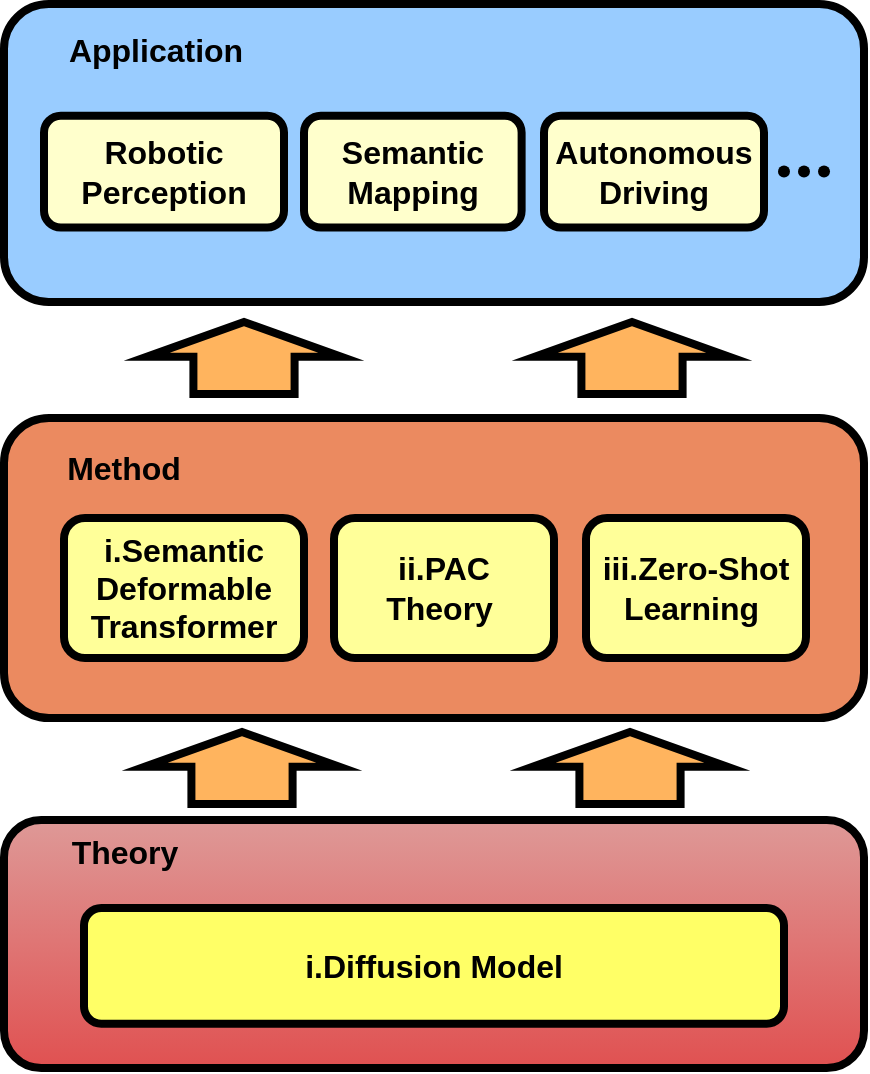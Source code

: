 <mxfile version="24.0.1" type="github">
  <diagram name="Page-1" id="dj07TxTokKtc0p4vmlVk">
    <mxGraphModel dx="996" dy="589" grid="1" gridSize="10" guides="1" tooltips="1" connect="1" arrows="1" fold="1" page="1" pageScale="1" pageWidth="850" pageHeight="1100" math="0" shadow="0">
      <root>
        <mxCell id="0" />
        <mxCell id="1" parent="0" />
        <mxCell id="hjcjQeV8Ry2GHQEgtmlX-1" value="" style="group" vertex="1" connectable="0" parent="1">
          <mxGeometry x="100" y="621" width="430" height="124" as="geometry" />
        </mxCell>
        <mxCell id="hjcjQeV8Ry2GHQEgtmlX-2" value="" style="rounded=1;whiteSpace=wrap;html=1;strokeWidth=4;fillColor=#DE9997;strokeColor=#000000;fillStyle=auto;gradientColor=#E05151;" vertex="1" parent="hjcjQeV8Ry2GHQEgtmlX-1">
          <mxGeometry width="430.0" height="124" as="geometry" />
        </mxCell>
        <mxCell id="hjcjQeV8Ry2GHQEgtmlX-3" value="&lt;b&gt;&lt;font style=&quot;font-size: 16px;&quot;&gt;i.Diffusion Model&lt;/font&gt;&lt;/b&gt;" style="rounded=1;whiteSpace=wrap;html=1;strokeWidth=4;fillColor=#FFFF66;strokeColor=#000000;" vertex="1" parent="hjcjQeV8Ry2GHQEgtmlX-1">
          <mxGeometry x="40" y="43.997" width="350" height="57.867" as="geometry" />
        </mxCell>
        <mxCell id="hjcjQeV8Ry2GHQEgtmlX-4" value="Theory" style="text;html=1;strokeColor=none;fillColor=none;align=center;verticalAlign=middle;whiteSpace=wrap;rounded=0;fontStyle=1;fontSize=16;" vertex="1" parent="hjcjQeV8Ry2GHQEgtmlX-1">
          <mxGeometry x="30.001" y="3.307" width="61.429" height="24.8" as="geometry" />
        </mxCell>
        <mxCell id="hjcjQeV8Ry2GHQEgtmlX-5" value="" style="group;fillColor=default;" vertex="1" connectable="0" parent="1">
          <mxGeometry x="100" y="213" width="430" height="157" as="geometry" />
        </mxCell>
        <mxCell id="hjcjQeV8Ry2GHQEgtmlX-6" value="" style="rounded=1;whiteSpace=wrap;html=1;strokeWidth=4;fillColor=#99CCFF;strokeColor=#000000;" vertex="1" parent="hjcjQeV8Ry2GHQEgtmlX-5">
          <mxGeometry width="430" height="148.97" as="geometry" />
        </mxCell>
        <mxCell id="hjcjQeV8Ry2GHQEgtmlX-7" value="&lt;b style=&quot;border-color: var(--border-color); font-size: 16px;&quot;&gt;Robotic Perception&lt;/b&gt;" style="rounded=1;whiteSpace=wrap;html=1;strokeWidth=4;fillColor=#FFFFCC;" vertex="1" parent="hjcjQeV8Ry2GHQEgtmlX-5">
          <mxGeometry x="20" y="55.87" width="120" height="55.86" as="geometry" />
        </mxCell>
        <mxCell id="hjcjQeV8Ry2GHQEgtmlX-8" value="&lt;b&gt;&lt;font style=&quot;font-size: 16px;&quot;&gt;Autonomous Driving&lt;/font&gt;&lt;/b&gt;" style="rounded=1;whiteSpace=wrap;html=1;strokeWidth=4;fillColor=#FFFFCC;" vertex="1" parent="hjcjQeV8Ry2GHQEgtmlX-5">
          <mxGeometry x="270" y="55.87" width="110" height="55.86" as="geometry" />
        </mxCell>
        <mxCell id="hjcjQeV8Ry2GHQEgtmlX-9" value="Application" style="text;html=1;strokeColor=none;fillColor=none;align=center;verticalAlign=middle;whiteSpace=wrap;rounded=0;fontStyle=1;fontSize=16;" vertex="1" parent="hjcjQeV8Ry2GHQEgtmlX-5">
          <mxGeometry x="45.6" y="9.315" width="60" height="27.931" as="geometry" />
        </mxCell>
        <mxCell id="hjcjQeV8Ry2GHQEgtmlX-10" value="" style="shape=waypoint;sketch=0;fillStyle=solid;size=6;pointerEvents=1;points=[];fillColor=none;resizable=0;rotatable=0;perimeter=centerPerimeter;snapToPoint=1;" vertex="1" parent="hjcjQeV8Ry2GHQEgtmlX-5">
          <mxGeometry x="380.0" y="73.799" width="20" height="20" as="geometry" />
        </mxCell>
        <mxCell id="hjcjQeV8Ry2GHQEgtmlX-11" value="" style="shape=waypoint;sketch=0;fillStyle=solid;size=6;pointerEvents=1;points=[];fillColor=none;resizable=0;rotatable=0;perimeter=centerPerimeter;snapToPoint=1;" vertex="1" parent="hjcjQeV8Ry2GHQEgtmlX-5">
          <mxGeometry x="390.002" y="73.799" width="20" height="20" as="geometry" />
        </mxCell>
        <mxCell id="hjcjQeV8Ry2GHQEgtmlX-12" value="" style="shape=waypoint;sketch=0;fillStyle=solid;size=6;pointerEvents=1;points=[];fillColor=none;resizable=0;rotatable=0;perimeter=centerPerimeter;snapToPoint=1;" vertex="1" parent="hjcjQeV8Ry2GHQEgtmlX-5">
          <mxGeometry x="400.004" y="73.799" width="20" height="20" as="geometry" />
        </mxCell>
        <mxCell id="hjcjQeV8Ry2GHQEgtmlX-13" value="&lt;span style=&quot;font-size: 16px;&quot;&gt;&lt;b&gt;Semantic Mapping&lt;br&gt;&lt;/b&gt;&lt;/span&gt;" style="rounded=1;whiteSpace=wrap;html=1;strokeWidth=4;fillColor=#FFFFCC;" vertex="1" parent="hjcjQeV8Ry2GHQEgtmlX-5">
          <mxGeometry x="150" y="55.87" width="108.81" height="55.86" as="geometry" />
        </mxCell>
        <mxCell id="hjcjQeV8Ry2GHQEgtmlX-14" value="" style="shape=flexArrow;endArrow=classic;html=1;rounded=0;width=47.586;endSize=4.448;strokeWidth=4;endWidth=42.663;fillColor=#FFB45E;" edge="1" parent="1">
          <mxGeometry width="50" height="50" relative="1" as="geometry">
            <mxPoint x="414" y="410" as="sourcePoint" />
            <mxPoint x="414" y="370" as="targetPoint" />
            <Array as="points" />
          </mxGeometry>
        </mxCell>
        <mxCell id="hjcjQeV8Ry2GHQEgtmlX-15" value="" style="shape=flexArrow;endArrow=classic;html=1;rounded=0;width=47.586;endSize=4.448;strokeWidth=4;endWidth=42.663;fillColor=#FFB45E;" edge="1" parent="1">
          <mxGeometry width="50" height="50" relative="1" as="geometry">
            <mxPoint x="220" y="410" as="sourcePoint" />
            <mxPoint x="220" y="370" as="targetPoint" />
            <Array as="points" />
          </mxGeometry>
        </mxCell>
        <mxCell id="hjcjQeV8Ry2GHQEgtmlX-16" value="" style="rounded=1;whiteSpace=wrap;html=1;strokeWidth=4;fillColor=#EB8A60;strokeColor=#000000;" vertex="1" parent="1">
          <mxGeometry x="100" y="420" width="430" height="150" as="geometry" />
        </mxCell>
        <mxCell id="hjcjQeV8Ry2GHQEgtmlX-17" value="Method" style="text;html=1;strokeColor=none;fillColor=none;align=center;verticalAlign=middle;whiteSpace=wrap;rounded=0;fontStyle=1;fontSize=16;" vertex="1" parent="1">
          <mxGeometry x="130" y="430" width="60" height="30" as="geometry" />
        </mxCell>
        <mxCell id="hjcjQeV8Ry2GHQEgtmlX-18" value="" style="shape=flexArrow;endArrow=classic;html=1;rounded=0;width=47.586;endSize=4.448;strokeWidth=4;endWidth=42.663;fillColor=#FFB45E;" edge="1" parent="1">
          <mxGeometry width="50" height="50" relative="1" as="geometry">
            <mxPoint x="413" y="615" as="sourcePoint" />
            <mxPoint x="413" y="575" as="targetPoint" />
            <Array as="points" />
          </mxGeometry>
        </mxCell>
        <mxCell id="hjcjQeV8Ry2GHQEgtmlX-19" value="" style="shape=flexArrow;endArrow=classic;html=1;rounded=0;width=47.586;endSize=4.448;strokeWidth=4;endWidth=42.663;fillColor=#FFB45E;" edge="1" parent="1">
          <mxGeometry width="50" height="50" relative="1" as="geometry">
            <mxPoint x="219" y="615" as="sourcePoint" />
            <mxPoint x="219" y="575" as="targetPoint" />
            <Array as="points" />
          </mxGeometry>
        </mxCell>
        <mxCell id="hjcjQeV8Ry2GHQEgtmlX-20" value="&lt;b style=&quot;border-color: var(--border-color); font-size: 16px;&quot;&gt;i.Semantic&lt;br style=&quot;border-color: var(--border-color);&quot;&gt;Deformable&lt;br style=&quot;border-color: var(--border-color);&quot;&gt;Transformer&lt;/b&gt;" style="rounded=1;whiteSpace=wrap;html=1;strokeWidth=4;fillColor=#FFFF99;" vertex="1" parent="1">
          <mxGeometry x="130" y="470" width="120" height="70" as="geometry" />
        </mxCell>
        <mxCell id="hjcjQeV8Ry2GHQEgtmlX-21" value="&lt;b style=&quot;border-color: var(--border-color); font-size: 16px;&quot;&gt;iii.Zero-Shot&lt;br style=&quot;border-color: var(--border-color);&quot;&gt;Learning&amp;nbsp;&lt;/b&gt;&lt;span style=&quot;font-size: 16px;&quot;&gt;&lt;b&gt;&lt;br&gt;&lt;/b&gt;&lt;/span&gt;" style="rounded=1;whiteSpace=wrap;html=1;strokeWidth=4;fillColor=#FFFF99;" vertex="1" parent="1">
          <mxGeometry x="391" y="470" width="110" height="70" as="geometry" />
        </mxCell>
        <mxCell id="hjcjQeV8Ry2GHQEgtmlX-22" value="&lt;b style=&quot;border-color: var(--border-color); font-size: 16px;&quot;&gt;ii.PAC Theory&amp;nbsp;&lt;/b&gt;&lt;span style=&quot;font-size: 16px;&quot;&gt;&lt;b&gt;&lt;br&gt;&lt;/b&gt;&lt;/span&gt;" style="rounded=1;whiteSpace=wrap;html=1;strokeWidth=4;fillColor=#FFFF99;" vertex="1" parent="1">
          <mxGeometry x="265" y="470" width="110" height="70" as="geometry" />
        </mxCell>
      </root>
    </mxGraphModel>
  </diagram>
</mxfile>
